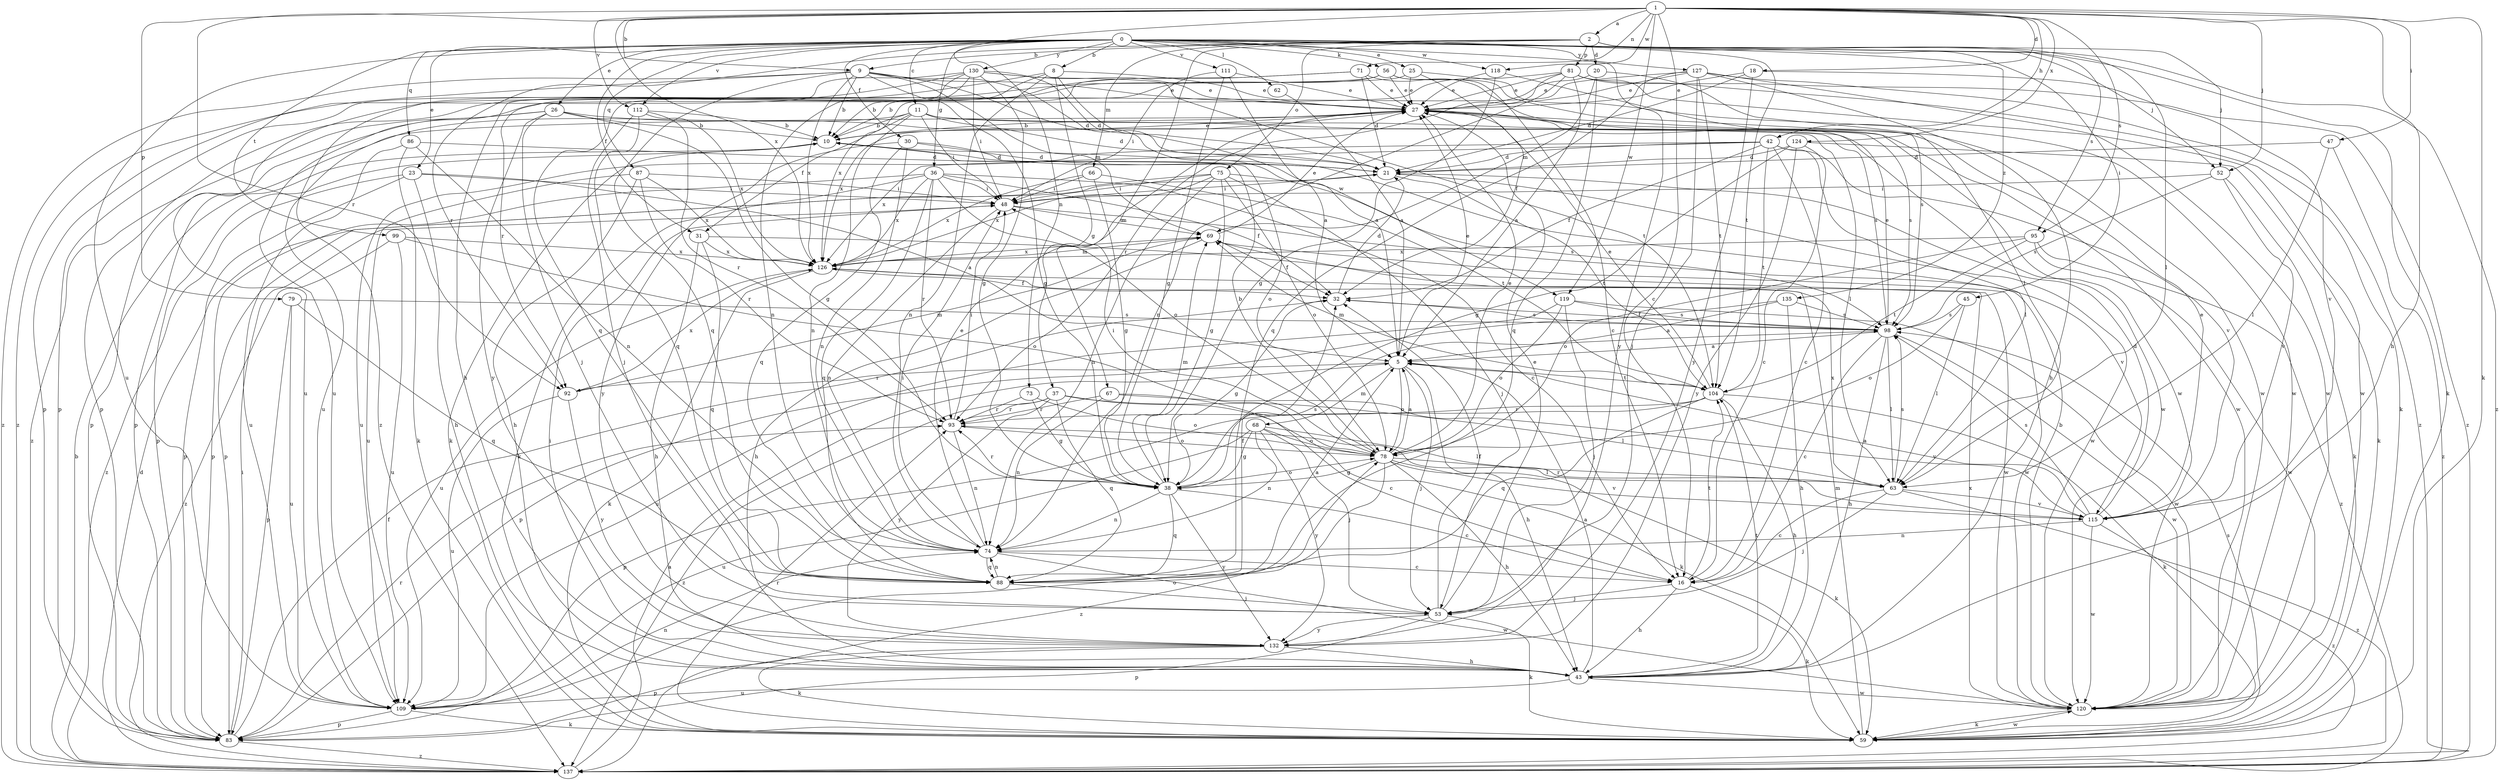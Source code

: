 strict digraph  {
0;
1;
2;
5;
8;
9;
10;
11;
16;
18;
20;
21;
23;
25;
26;
27;
30;
31;
32;
36;
37;
38;
42;
43;
45;
47;
48;
52;
53;
56;
59;
62;
63;
66;
67;
68;
69;
71;
73;
74;
75;
78;
79;
81;
83;
86;
87;
88;
92;
93;
95;
98;
99;
104;
109;
111;
112;
115;
118;
119;
120;
124;
126;
127;
130;
132;
135;
137;
0 -> 8  [label=b];
0 -> 11  [label=c];
0 -> 23  [label=e];
0 -> 25  [label=e];
0 -> 26  [label=e];
0 -> 30  [label=f];
0 -> 31  [label=f];
0 -> 36  [label=g];
0 -> 45  [label=i];
0 -> 52  [label=j];
0 -> 56  [label=k];
0 -> 59  [label=k];
0 -> 62  [label=l];
0 -> 86  [label=q];
0 -> 87  [label=q];
0 -> 99  [label=t];
0 -> 104  [label=t];
0 -> 109  [label=u];
0 -> 111  [label=v];
0 -> 112  [label=v];
0 -> 118  [label=w];
0 -> 127  [label=y];
0 -> 130  [label=y];
0 -> 132  [label=y];
0 -> 135  [label=z];
0 -> 137  [label=z];
1 -> 2  [label=a];
1 -> 9  [label=b];
1 -> 16  [label=c];
1 -> 18  [label=d];
1 -> 42  [label=h];
1 -> 43  [label=h];
1 -> 47  [label=i];
1 -> 52  [label=j];
1 -> 59  [label=k];
1 -> 71  [label=n];
1 -> 73  [label=n];
1 -> 79  [label=p];
1 -> 92  [label=r];
1 -> 95  [label=s];
1 -> 112  [label=v];
1 -> 118  [label=w];
1 -> 119  [label=w];
1 -> 124  [label=x];
1 -> 126  [label=x];
2 -> 9  [label=b];
2 -> 20  [label=d];
2 -> 52  [label=j];
2 -> 63  [label=l];
2 -> 66  [label=m];
2 -> 67  [label=m];
2 -> 75  [label=o];
2 -> 81  [label=p];
2 -> 92  [label=r];
2 -> 95  [label=s];
5 -> 27  [label=e];
5 -> 43  [label=h];
5 -> 53  [label=j];
5 -> 68  [label=m];
5 -> 78  [label=o];
5 -> 92  [label=r];
5 -> 104  [label=t];
8 -> 27  [label=e];
8 -> 37  [label=g];
8 -> 74  [label=n];
8 -> 92  [label=r];
8 -> 119  [label=w];
8 -> 137  [label=z];
9 -> 5  [label=a];
9 -> 10  [label=b];
9 -> 21  [label=d];
9 -> 27  [label=e];
9 -> 38  [label=g];
9 -> 69  [label=m];
9 -> 83  [label=p];
9 -> 88  [label=q];
9 -> 126  [label=x];
9 -> 137  [label=z];
10 -> 21  [label=d];
10 -> 27  [label=e];
10 -> 59  [label=k];
10 -> 83  [label=p];
11 -> 10  [label=b];
11 -> 21  [label=d];
11 -> 31  [label=f];
11 -> 48  [label=i];
11 -> 74  [label=n];
11 -> 98  [label=s];
11 -> 109  [label=u];
11 -> 120  [label=w];
16 -> 43  [label=h];
16 -> 53  [label=j];
16 -> 59  [label=k];
16 -> 104  [label=t];
18 -> 21  [label=d];
18 -> 27  [label=e];
18 -> 115  [label=v];
18 -> 132  [label=y];
20 -> 27  [label=e];
20 -> 63  [label=l];
20 -> 69  [label=m];
20 -> 88  [label=q];
21 -> 48  [label=i];
21 -> 104  [label=t];
21 -> 120  [label=w];
23 -> 5  [label=a];
23 -> 43  [label=h];
23 -> 48  [label=i];
23 -> 83  [label=p];
23 -> 137  [label=z];
25 -> 27  [label=e];
25 -> 32  [label=f];
25 -> 83  [label=p];
25 -> 120  [label=w];
26 -> 10  [label=b];
26 -> 38  [label=g];
26 -> 53  [label=j];
26 -> 63  [label=l];
26 -> 83  [label=p];
26 -> 132  [label=y];
26 -> 137  [label=z];
27 -> 10  [label=b];
27 -> 83  [label=p];
27 -> 98  [label=s];
27 -> 120  [label=w];
27 -> 126  [label=x];
30 -> 21  [label=d];
30 -> 74  [label=n];
30 -> 78  [label=o];
30 -> 88  [label=q];
30 -> 132  [label=y];
31 -> 43  [label=h];
31 -> 88  [label=q];
31 -> 120  [label=w];
31 -> 126  [label=x];
32 -> 21  [label=d];
32 -> 38  [label=g];
32 -> 98  [label=s];
36 -> 16  [label=c];
36 -> 32  [label=f];
36 -> 48  [label=i];
36 -> 59  [label=k];
36 -> 78  [label=o];
36 -> 83  [label=p];
36 -> 88  [label=q];
36 -> 93  [label=r];
36 -> 126  [label=x];
37 -> 59  [label=k];
37 -> 63  [label=l];
37 -> 88  [label=q];
37 -> 93  [label=r];
37 -> 132  [label=y];
37 -> 137  [label=z];
38 -> 16  [label=c];
38 -> 69  [label=m];
38 -> 74  [label=n];
38 -> 78  [label=o];
38 -> 88  [label=q];
38 -> 93  [label=r];
38 -> 98  [label=s];
38 -> 132  [label=y];
42 -> 16  [label=c];
42 -> 21  [label=d];
42 -> 32  [label=f];
42 -> 63  [label=l];
42 -> 104  [label=t];
42 -> 109  [label=u];
42 -> 115  [label=v];
42 -> 126  [label=x];
43 -> 5  [label=a];
43 -> 48  [label=i];
43 -> 104  [label=t];
43 -> 109  [label=u];
43 -> 120  [label=w];
45 -> 63  [label=l];
45 -> 78  [label=o];
45 -> 98  [label=s];
47 -> 21  [label=d];
47 -> 63  [label=l];
47 -> 137  [label=z];
48 -> 69  [label=m];
48 -> 74  [label=n];
48 -> 115  [label=v];
52 -> 48  [label=i];
52 -> 59  [label=k];
52 -> 98  [label=s];
52 -> 115  [label=v];
53 -> 27  [label=e];
53 -> 32  [label=f];
53 -> 59  [label=k];
53 -> 83  [label=p];
53 -> 132  [label=y];
56 -> 10  [label=b];
56 -> 16  [label=c];
56 -> 27  [label=e];
56 -> 109  [label=u];
56 -> 120  [label=w];
59 -> 69  [label=m];
59 -> 93  [label=r];
59 -> 98  [label=s];
59 -> 120  [label=w];
62 -> 5  [label=a];
63 -> 16  [label=c];
63 -> 53  [label=j];
63 -> 98  [label=s];
63 -> 115  [label=v];
63 -> 126  [label=x];
63 -> 137  [label=z];
66 -> 38  [label=g];
66 -> 48  [label=i];
66 -> 104  [label=t];
66 -> 126  [label=x];
67 -> 16  [label=c];
67 -> 74  [label=n];
67 -> 93  [label=r];
67 -> 115  [label=v];
68 -> 38  [label=g];
68 -> 53  [label=j];
68 -> 63  [label=l];
68 -> 74  [label=n];
68 -> 78  [label=o];
68 -> 109  [label=u];
68 -> 132  [label=y];
69 -> 27  [label=e];
69 -> 32  [label=f];
69 -> 43  [label=h];
69 -> 120  [label=w];
69 -> 126  [label=x];
71 -> 10  [label=b];
71 -> 21  [label=d];
71 -> 27  [label=e];
71 -> 88  [label=q];
71 -> 120  [label=w];
73 -> 38  [label=g];
73 -> 78  [label=o];
73 -> 93  [label=r];
74 -> 16  [label=c];
74 -> 27  [label=e];
74 -> 48  [label=i];
74 -> 88  [label=q];
74 -> 120  [label=w];
75 -> 38  [label=g];
75 -> 48  [label=i];
75 -> 53  [label=j];
75 -> 74  [label=n];
75 -> 78  [label=o];
75 -> 83  [label=p];
75 -> 98  [label=s];
75 -> 126  [label=x];
78 -> 5  [label=a];
78 -> 10  [label=b];
78 -> 27  [label=e];
78 -> 38  [label=g];
78 -> 43  [label=h];
78 -> 48  [label=i];
78 -> 59  [label=k];
78 -> 63  [label=l];
78 -> 115  [label=v];
78 -> 137  [label=z];
79 -> 83  [label=p];
79 -> 88  [label=q];
79 -> 98  [label=s];
79 -> 109  [label=u];
81 -> 5  [label=a];
81 -> 27  [label=e];
81 -> 59  [label=k];
81 -> 74  [label=n];
81 -> 93  [label=r];
81 -> 109  [label=u];
81 -> 120  [label=w];
81 -> 137  [label=z];
83 -> 32  [label=f];
83 -> 48  [label=i];
83 -> 93  [label=r];
83 -> 137  [label=z];
86 -> 21  [label=d];
86 -> 59  [label=k];
86 -> 74  [label=n];
86 -> 109  [label=u];
87 -> 43  [label=h];
87 -> 48  [label=i];
87 -> 93  [label=r];
87 -> 109  [label=u];
87 -> 126  [label=x];
88 -> 5  [label=a];
88 -> 32  [label=f];
88 -> 53  [label=j];
88 -> 74  [label=n];
92 -> 69  [label=m];
92 -> 109  [label=u];
92 -> 126  [label=x];
92 -> 132  [label=y];
93 -> 48  [label=i];
93 -> 74  [label=n];
93 -> 78  [label=o];
95 -> 78  [label=o];
95 -> 104  [label=t];
95 -> 120  [label=w];
95 -> 126  [label=x];
95 -> 137  [label=z];
98 -> 5  [label=a];
98 -> 16  [label=c];
98 -> 27  [label=e];
98 -> 32  [label=f];
98 -> 43  [label=h];
98 -> 63  [label=l];
98 -> 120  [label=w];
99 -> 78  [label=o];
99 -> 109  [label=u];
99 -> 126  [label=x];
99 -> 137  [label=z];
104 -> 27  [label=e];
104 -> 43  [label=h];
104 -> 59  [label=k];
104 -> 69  [label=m];
104 -> 83  [label=p];
104 -> 88  [label=q];
104 -> 93  [label=r];
109 -> 59  [label=k];
109 -> 74  [label=n];
109 -> 78  [label=o];
109 -> 83  [label=p];
111 -> 5  [label=a];
111 -> 27  [label=e];
111 -> 38  [label=g];
111 -> 48  [label=i];
112 -> 10  [label=b];
112 -> 53  [label=j];
112 -> 88  [label=q];
112 -> 93  [label=r];
112 -> 126  [label=x];
115 -> 5  [label=a];
115 -> 21  [label=d];
115 -> 27  [label=e];
115 -> 74  [label=n];
115 -> 93  [label=r];
115 -> 98  [label=s];
115 -> 120  [label=w];
115 -> 137  [label=z];
118 -> 27  [label=e];
118 -> 38  [label=g];
118 -> 98  [label=s];
119 -> 53  [label=j];
119 -> 78  [label=o];
119 -> 98  [label=s];
119 -> 109  [label=u];
119 -> 120  [label=w];
120 -> 10  [label=b];
120 -> 59  [label=k];
120 -> 126  [label=x];
124 -> 16  [label=c];
124 -> 21  [label=d];
124 -> 38  [label=g];
124 -> 59  [label=k];
124 -> 132  [label=y];
126 -> 32  [label=f];
126 -> 59  [label=k];
126 -> 69  [label=m];
126 -> 109  [label=u];
127 -> 27  [label=e];
127 -> 43  [label=h];
127 -> 53  [label=j];
127 -> 88  [label=q];
127 -> 104  [label=t];
127 -> 120  [label=w];
127 -> 126  [label=x];
127 -> 137  [label=z];
130 -> 21  [label=d];
130 -> 27  [label=e];
130 -> 38  [label=g];
130 -> 43  [label=h];
130 -> 48  [label=i];
130 -> 74  [label=n];
130 -> 83  [label=p];
130 -> 104  [label=t];
130 -> 137  [label=z];
132 -> 43  [label=h];
132 -> 59  [label=k];
132 -> 83  [label=p];
135 -> 5  [label=a];
135 -> 43  [label=h];
135 -> 83  [label=p];
135 -> 98  [label=s];
137 -> 5  [label=a];
137 -> 10  [label=b];
137 -> 21  [label=d];
}
